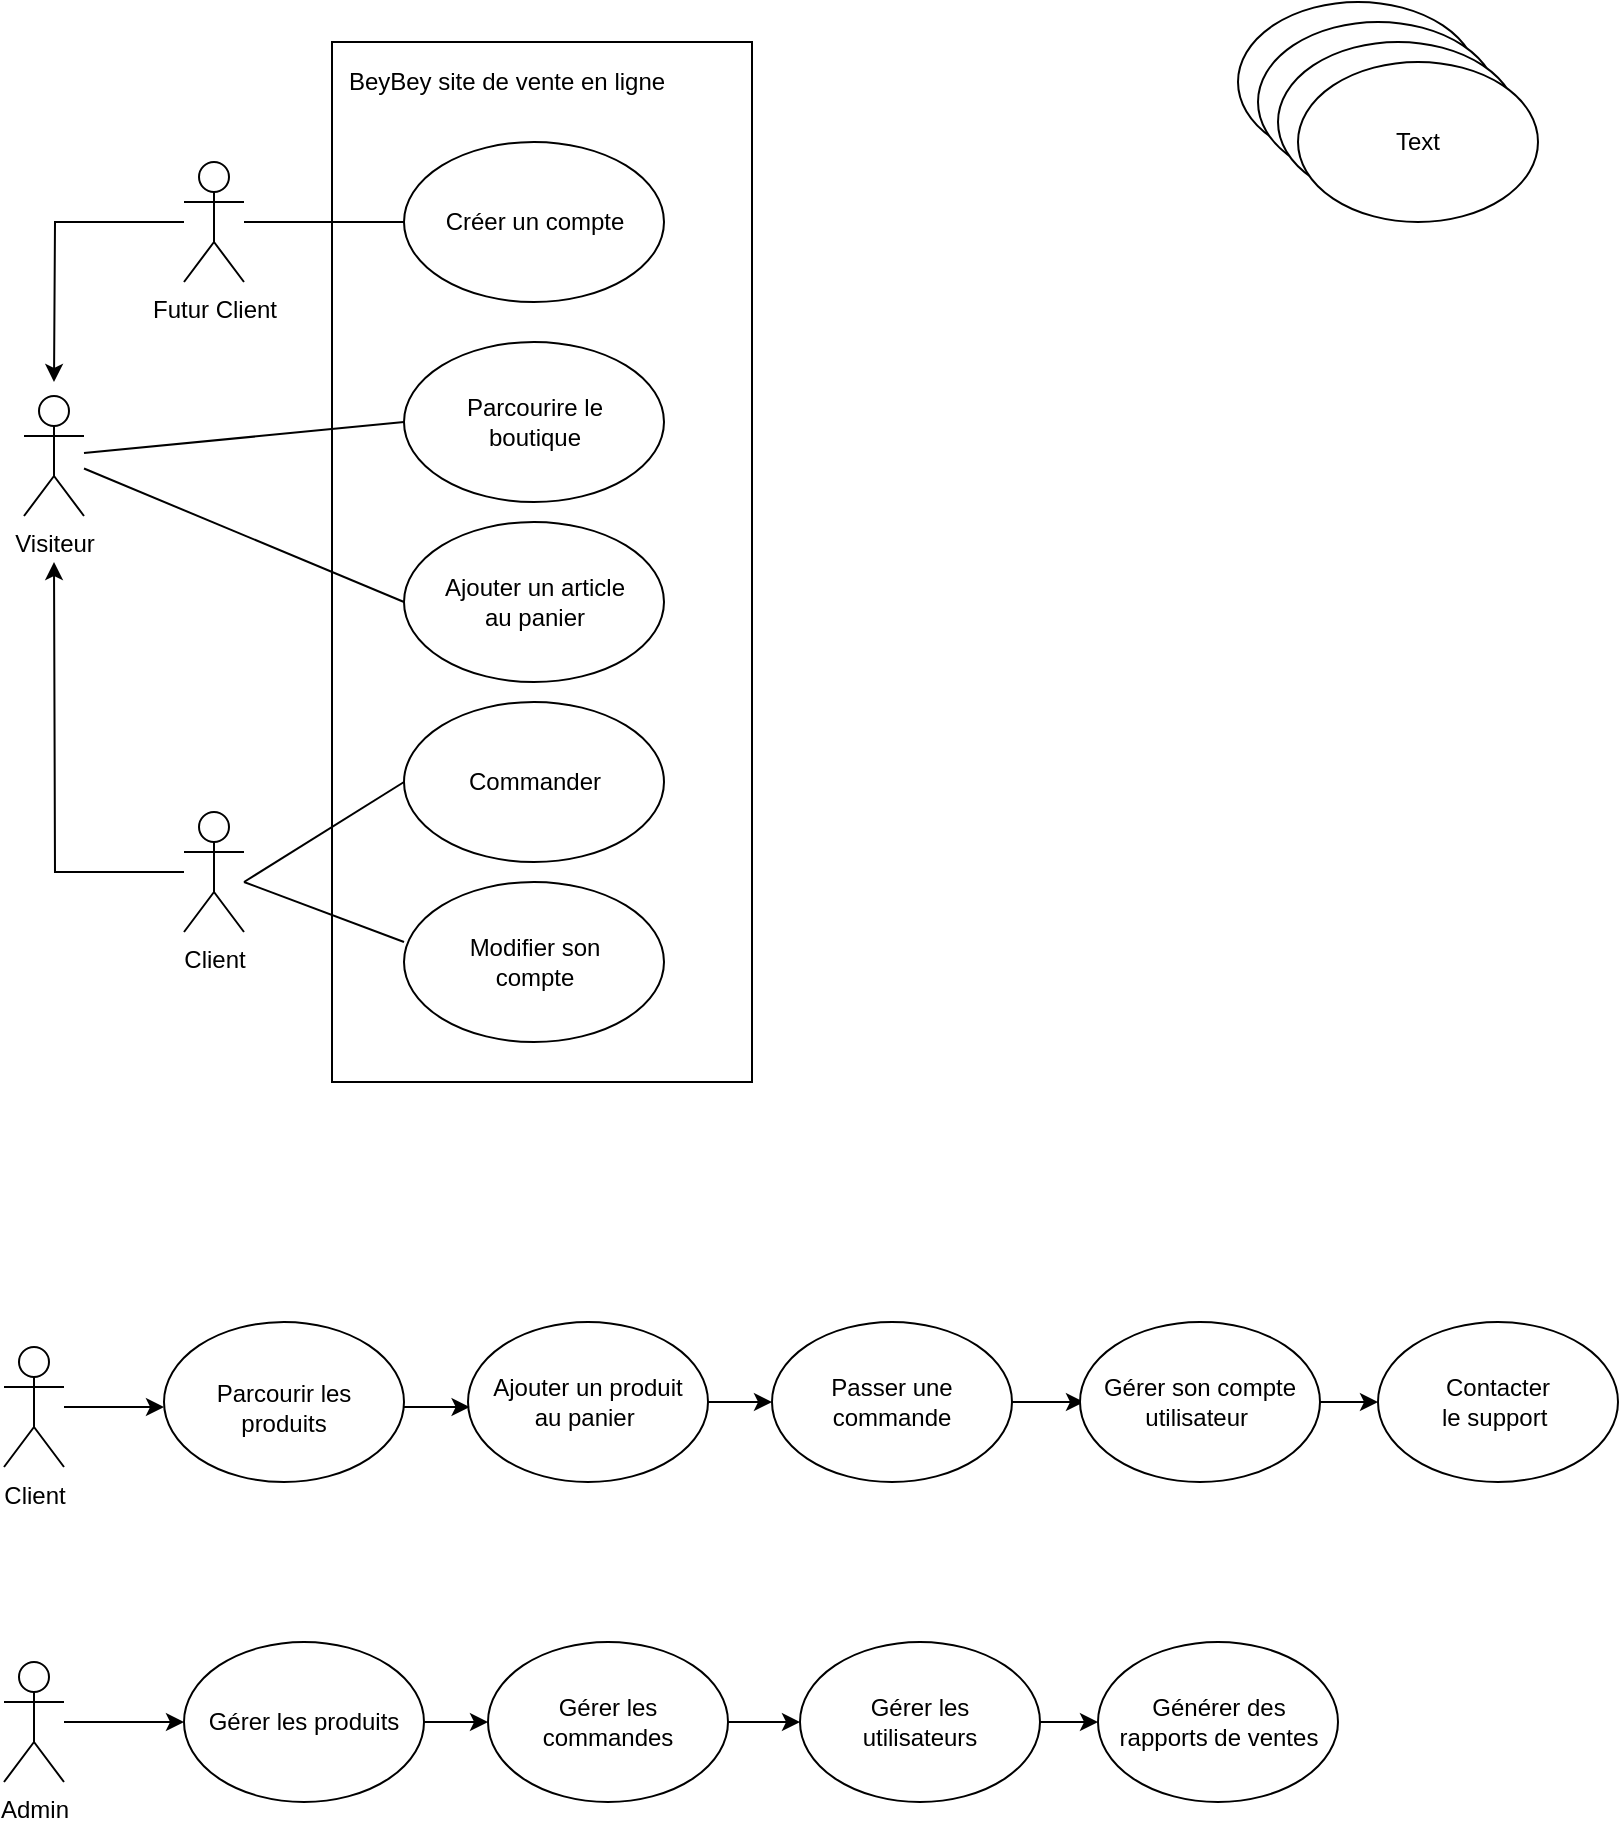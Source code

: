 <mxfile version="26.0.11">
  <diagram name="Page-1" id="xBXDCcP3glut8FA6asXu">
    <mxGraphModel dx="2049" dy="1054" grid="1" gridSize="10" guides="1" tooltips="1" connect="1" arrows="1" fold="1" page="1" pageScale="1" pageWidth="827" pageHeight="1169" math="0" shadow="0">
      <root>
        <mxCell id="0" />
        <mxCell id="1" parent="0" />
        <mxCell id="5I71og-eEB45eZ9uHMb0-36" value="" style="edgeStyle=orthogonalEdgeStyle;rounded=0;orthogonalLoop=1;jettySize=auto;html=1;" edge="1" parent="1" source="5I71og-eEB45eZ9uHMb0-1">
          <mxGeometry relative="1" as="geometry">
            <mxPoint x="65" y="220" as="targetPoint" />
          </mxGeometry>
        </mxCell>
        <mxCell id="5I71og-eEB45eZ9uHMb0-1" value="Futur&amp;nbsp;&lt;span style=&quot;background-color: transparent; color: light-dark(rgb(0, 0, 0), rgb(255, 255, 255));&quot;&gt;Client&lt;/span&gt;" style="shape=umlActor;verticalLabelPosition=bottom;verticalAlign=top;html=1;outlineConnect=0;" vertex="1" parent="1">
          <mxGeometry x="130" y="110" width="30" height="60" as="geometry" />
        </mxCell>
        <mxCell id="5I71og-eEB45eZ9uHMb0-128" value="" style="edgeStyle=orthogonalEdgeStyle;rounded=0;orthogonalLoop=1;jettySize=auto;html=1;entryX=0;entryY=0.5;entryDx=0;entryDy=0;" edge="1" parent="1" source="5I71og-eEB45eZ9uHMb0-2" target="5I71og-eEB45eZ9uHMb0-102">
          <mxGeometry relative="1" as="geometry">
            <mxPoint x="127" y="889" as="targetPoint" />
          </mxGeometry>
        </mxCell>
        <mxCell id="5I71og-eEB45eZ9uHMb0-2" value="Admin" style="shape=umlActor;verticalLabelPosition=bottom;verticalAlign=top;html=1;outlineConnect=0;" vertex="1" parent="1">
          <mxGeometry x="40" y="860" width="30" height="60" as="geometry" />
        </mxCell>
        <mxCell id="5I71og-eEB45eZ9uHMb0-6" value="" style="ellipse;whiteSpace=wrap;html=1;" vertex="1" parent="1">
          <mxGeometry x="657" y="30" width="120" height="80" as="geometry" />
        </mxCell>
        <mxCell id="5I71og-eEB45eZ9uHMb0-11" value="Text" style="text;html=1;align=center;verticalAlign=middle;whiteSpace=wrap;rounded=0;" vertex="1" parent="1">
          <mxGeometry x="687" y="55" width="60" height="30" as="geometry" />
        </mxCell>
        <mxCell id="5I71og-eEB45eZ9uHMb0-13" value="" style="ellipse;whiteSpace=wrap;html=1;" vertex="1" parent="1">
          <mxGeometry x="667" y="40" width="120" height="80" as="geometry" />
        </mxCell>
        <mxCell id="5I71og-eEB45eZ9uHMb0-14" value="Text" style="text;html=1;align=center;verticalAlign=middle;whiteSpace=wrap;rounded=0;" vertex="1" parent="1">
          <mxGeometry x="697" y="65" width="60" height="30" as="geometry" />
        </mxCell>
        <mxCell id="5I71og-eEB45eZ9uHMb0-15" value="" style="ellipse;whiteSpace=wrap;html=1;" vertex="1" parent="1">
          <mxGeometry x="677" y="50" width="120" height="80" as="geometry" />
        </mxCell>
        <mxCell id="5I71og-eEB45eZ9uHMb0-16" value="Text" style="text;html=1;align=center;verticalAlign=middle;whiteSpace=wrap;rounded=0;" vertex="1" parent="1">
          <mxGeometry x="707" y="75" width="60" height="30" as="geometry" />
        </mxCell>
        <mxCell id="5I71og-eEB45eZ9uHMb0-17" value="" style="ellipse;whiteSpace=wrap;html=1;" vertex="1" parent="1">
          <mxGeometry x="687" y="60" width="120" height="80" as="geometry" />
        </mxCell>
        <mxCell id="5I71og-eEB45eZ9uHMb0-18" value="Text" style="text;html=1;align=center;verticalAlign=middle;whiteSpace=wrap;rounded=0;" vertex="1" parent="1">
          <mxGeometry x="717" y="85" width="60" height="30" as="geometry" />
        </mxCell>
        <mxCell id="5I71og-eEB45eZ9uHMb0-19" value="" style="ellipse;whiteSpace=wrap;html=1;" vertex="1" parent="1">
          <mxGeometry x="120" y="690" width="120" height="80" as="geometry" />
        </mxCell>
        <mxCell id="5I71og-eEB45eZ9uHMb0-20" value="Parcourir les&lt;div&gt;produits&lt;/div&gt;" style="text;html=1;align=center;verticalAlign=middle;whiteSpace=wrap;rounded=0;" vertex="1" parent="1">
          <mxGeometry x="120" y="715" width="120" height="35" as="geometry" />
        </mxCell>
        <mxCell id="5I71og-eEB45eZ9uHMb0-22" value="BeyBey site de vente en ligne" style="text;html=1;align=center;verticalAlign=middle;whiteSpace=wrap;rounded=0;" vertex="1" parent="1">
          <mxGeometry x="200" y="55" width="183" height="30" as="geometry" />
        </mxCell>
        <mxCell id="5I71og-eEB45eZ9uHMb0-25" value="&lt;div&gt;&lt;br&gt;&lt;/div&gt;" style="ellipse;whiteSpace=wrap;html=1;verticalAlign=top;" vertex="1" parent="1">
          <mxGeometry x="240" y="100" width="130" height="80" as="geometry" />
        </mxCell>
        <mxCell id="5I71og-eEB45eZ9uHMb0-49" value="" style="edgeStyle=orthogonalEdgeStyle;rounded=0;orthogonalLoop=1;jettySize=auto;html=1;" edge="1" parent="1" source="5I71og-eEB45eZ9uHMb0-31">
          <mxGeometry relative="1" as="geometry">
            <mxPoint x="65" y="310" as="targetPoint" />
          </mxGeometry>
        </mxCell>
        <mxCell id="5I71og-eEB45eZ9uHMb0-31" value="Client" style="shape=umlActor;verticalLabelPosition=bottom;verticalAlign=top;html=1;outlineConnect=0;" vertex="1" parent="1">
          <mxGeometry x="130" y="435" width="30" height="60" as="geometry" />
        </mxCell>
        <mxCell id="5I71og-eEB45eZ9uHMb0-32" value="Visiteur" style="shape=umlActor;verticalLabelPosition=bottom;verticalAlign=top;html=1;outlineConnect=0;" vertex="1" parent="1">
          <mxGeometry x="50" y="227" width="30" height="60" as="geometry" />
        </mxCell>
        <mxCell id="5I71og-eEB45eZ9uHMb0-35" value="Créer un compte" style="text;html=1;align=center;verticalAlign=middle;whiteSpace=wrap;rounded=0;" vertex="1" parent="1">
          <mxGeometry x="252.5" y="125" width="105" height="30" as="geometry" />
        </mxCell>
        <mxCell id="5I71og-eEB45eZ9uHMb0-40" value="&lt;div&gt;&lt;br&gt;&lt;/div&gt;" style="ellipse;whiteSpace=wrap;html=1;verticalAlign=top;" vertex="1" parent="1">
          <mxGeometry x="240" y="200" width="130" height="80" as="geometry" />
        </mxCell>
        <mxCell id="5I71og-eEB45eZ9uHMb0-41" value="Parcourire le boutique" style="text;html=1;align=center;verticalAlign=middle;whiteSpace=wrap;rounded=0;" vertex="1" parent="1">
          <mxGeometry x="252.5" y="225" width="105" height="30" as="geometry" />
        </mxCell>
        <mxCell id="5I71og-eEB45eZ9uHMb0-42" value="&lt;div&gt;&lt;br&gt;&lt;/div&gt;" style="ellipse;whiteSpace=wrap;html=1;verticalAlign=top;" vertex="1" parent="1">
          <mxGeometry x="240" y="290" width="130" height="80" as="geometry" />
        </mxCell>
        <mxCell id="5I71og-eEB45eZ9uHMb0-43" value="Ajouter un article au panier" style="text;html=1;align=center;verticalAlign=middle;whiteSpace=wrap;rounded=0;" vertex="1" parent="1">
          <mxGeometry x="252.5" y="315" width="105" height="30" as="geometry" />
        </mxCell>
        <mxCell id="5I71og-eEB45eZ9uHMb0-44" value="&lt;div&gt;&lt;br&gt;&lt;/div&gt;" style="ellipse;whiteSpace=wrap;html=1;verticalAlign=top;" vertex="1" parent="1">
          <mxGeometry x="240" y="380" width="130" height="80" as="geometry" />
        </mxCell>
        <mxCell id="5I71og-eEB45eZ9uHMb0-45" value="Commander" style="text;html=1;align=center;verticalAlign=middle;whiteSpace=wrap;rounded=0;" vertex="1" parent="1">
          <mxGeometry x="252.5" y="405" width="105" height="30" as="geometry" />
        </mxCell>
        <mxCell id="5I71og-eEB45eZ9uHMb0-46" value="&lt;div&gt;&lt;br&gt;&lt;/div&gt;" style="ellipse;whiteSpace=wrap;html=1;verticalAlign=top;" vertex="1" parent="1">
          <mxGeometry x="240" y="470" width="130" height="80" as="geometry" />
        </mxCell>
        <mxCell id="5I71og-eEB45eZ9uHMb0-47" value="Modifier son compte" style="text;html=1;align=center;verticalAlign=middle;whiteSpace=wrap;rounded=0;" vertex="1" parent="1">
          <mxGeometry x="252.5" y="495" width="105" height="30" as="geometry" />
        </mxCell>
        <mxCell id="5I71og-eEB45eZ9uHMb0-50" value="" style="line;strokeWidth=1;fillColor=none;align=left;verticalAlign=middle;spacingTop=-1;spacingLeft=3;spacingRight=3;rotatable=0;labelPosition=right;points=[];portConstraint=eastwest;strokeColor=inherit;" vertex="1" parent="1">
          <mxGeometry x="160" y="136" width="80" height="8" as="geometry" />
        </mxCell>
        <mxCell id="5I71og-eEB45eZ9uHMb0-52" value="" style="endArrow=none;html=1;rounded=0;entryX=0;entryY=0.5;entryDx=0;entryDy=0;" edge="1" parent="1" source="5I71og-eEB45eZ9uHMb0-32" target="5I71og-eEB45eZ9uHMb0-40">
          <mxGeometry width="50" height="50" relative="1" as="geometry">
            <mxPoint x="130" y="305" as="sourcePoint" />
            <mxPoint x="180" y="255" as="targetPoint" />
          </mxGeometry>
        </mxCell>
        <mxCell id="5I71og-eEB45eZ9uHMb0-53" value="" style="endArrow=none;html=1;rounded=0;entryX=0;entryY=0.5;entryDx=0;entryDy=0;" edge="1" parent="1" source="5I71og-eEB45eZ9uHMb0-32" target="5I71og-eEB45eZ9uHMb0-42">
          <mxGeometry width="50" height="50" relative="1" as="geometry">
            <mxPoint x="80" y="260" as="sourcePoint" />
            <mxPoint x="250" y="250" as="targetPoint" />
          </mxGeometry>
        </mxCell>
        <mxCell id="5I71og-eEB45eZ9uHMb0-54" value="" style="endArrow=none;html=1;rounded=0;entryX=0;entryY=0.5;entryDx=0;entryDy=0;" edge="1" parent="1" target="5I71og-eEB45eZ9uHMb0-44">
          <mxGeometry width="50" height="50" relative="1" as="geometry">
            <mxPoint x="160" y="470" as="sourcePoint" />
            <mxPoint x="310" y="534" as="targetPoint" />
          </mxGeometry>
        </mxCell>
        <mxCell id="5I71og-eEB45eZ9uHMb0-55" value="" style="endArrow=none;html=1;rounded=0;entryX=0;entryY=0.375;entryDx=0;entryDy=0;entryPerimeter=0;" edge="1" parent="1" target="5I71og-eEB45eZ9uHMb0-46">
          <mxGeometry width="50" height="50" relative="1" as="geometry">
            <mxPoint x="160" y="470" as="sourcePoint" />
            <mxPoint x="240" y="514" as="targetPoint" />
          </mxGeometry>
        </mxCell>
        <mxCell id="5I71og-eEB45eZ9uHMb0-57" value="" style="rounded=0;whiteSpace=wrap;html=1;fillColor=none;" vertex="1" parent="1">
          <mxGeometry x="204" y="50" width="210" height="520" as="geometry" />
        </mxCell>
        <mxCell id="5I71og-eEB45eZ9uHMb0-127" value="" style="edgeStyle=orthogonalEdgeStyle;rounded=0;orthogonalLoop=1;jettySize=auto;html=1;" edge="1" parent="1" source="5I71og-eEB45eZ9uHMb0-82" target="5I71og-eEB45eZ9uHMb0-20">
          <mxGeometry relative="1" as="geometry" />
        </mxCell>
        <mxCell id="5I71og-eEB45eZ9uHMb0-82" value="Client" style="shape=umlActor;verticalLabelPosition=bottom;verticalAlign=top;html=1;outlineConnect=0;" vertex="1" parent="1">
          <mxGeometry x="40" y="702.5" width="30" height="60" as="geometry" />
        </mxCell>
        <mxCell id="5I71og-eEB45eZ9uHMb0-122" style="edgeStyle=orthogonalEdgeStyle;rounded=0;orthogonalLoop=1;jettySize=auto;html=1;exitX=1;exitY=0.5;exitDx=0;exitDy=0;entryX=0;entryY=0.5;entryDx=0;entryDy=0;" edge="1" parent="1" source="5I71og-eEB45eZ9uHMb0-84" target="5I71og-eEB45eZ9uHMb0-86">
          <mxGeometry relative="1" as="geometry" />
        </mxCell>
        <mxCell id="5I71og-eEB45eZ9uHMb0-84" value="" style="ellipse;whiteSpace=wrap;html=1;" vertex="1" parent="1">
          <mxGeometry x="272" y="690" width="120" height="80" as="geometry" />
        </mxCell>
        <mxCell id="5I71og-eEB45eZ9uHMb0-85" value="Ajouter un produit au panier&amp;nbsp;" style="text;html=1;align=center;verticalAlign=middle;whiteSpace=wrap;rounded=0;" vertex="1" parent="1">
          <mxGeometry x="278" y="715" width="108" height="30" as="geometry" />
        </mxCell>
        <mxCell id="5I71og-eEB45eZ9uHMb0-124" style="edgeStyle=orthogonalEdgeStyle;rounded=0;orthogonalLoop=1;jettySize=auto;html=1;exitX=1;exitY=0.5;exitDx=0;exitDy=0;entryX=0;entryY=0.5;entryDx=0;entryDy=0;" edge="1" parent="1" source="5I71og-eEB45eZ9uHMb0-86" target="5I71og-eEB45eZ9uHMb0-91">
          <mxGeometry relative="1" as="geometry" />
        </mxCell>
        <mxCell id="5I71og-eEB45eZ9uHMb0-86" value="" style="ellipse;whiteSpace=wrap;html=1;" vertex="1" parent="1">
          <mxGeometry x="424" y="690" width="120" height="80" as="geometry" />
        </mxCell>
        <mxCell id="5I71og-eEB45eZ9uHMb0-87" value="Passer une commande" style="text;html=1;align=center;verticalAlign=middle;whiteSpace=wrap;rounded=0;" vertex="1" parent="1">
          <mxGeometry x="446" y="715" width="76" height="30" as="geometry" />
        </mxCell>
        <mxCell id="5I71og-eEB45eZ9uHMb0-126" style="edgeStyle=orthogonalEdgeStyle;rounded=0;orthogonalLoop=1;jettySize=auto;html=1;exitX=1;exitY=0.5;exitDx=0;exitDy=0;entryX=0;entryY=0.5;entryDx=0;entryDy=0;" edge="1" parent="1" source="5I71og-eEB45eZ9uHMb0-90" target="5I71og-eEB45eZ9uHMb0-92">
          <mxGeometry relative="1" as="geometry" />
        </mxCell>
        <mxCell id="5I71og-eEB45eZ9uHMb0-90" value="" style="ellipse;whiteSpace=wrap;html=1;" vertex="1" parent="1">
          <mxGeometry x="578" y="690" width="120" height="80" as="geometry" />
        </mxCell>
        <mxCell id="5I71og-eEB45eZ9uHMb0-91" value="Gérer son compte utilisateur&amp;nbsp;" style="text;html=1;align=center;verticalAlign=middle;whiteSpace=wrap;rounded=0;" vertex="1" parent="1">
          <mxGeometry x="580" y="715" width="116" height="30" as="geometry" />
        </mxCell>
        <mxCell id="5I71og-eEB45eZ9uHMb0-92" value="" style="ellipse;whiteSpace=wrap;html=1;" vertex="1" parent="1">
          <mxGeometry x="727" y="690" width="120" height="80" as="geometry" />
        </mxCell>
        <mxCell id="5I71og-eEB45eZ9uHMb0-93" value="Contacter le support&amp;nbsp;" style="text;html=1;align=center;verticalAlign=middle;whiteSpace=wrap;rounded=0;" vertex="1" parent="1">
          <mxGeometry x="757" y="715" width="60" height="30" as="geometry" />
        </mxCell>
        <mxCell id="5I71og-eEB45eZ9uHMb0-129" style="edgeStyle=orthogonalEdgeStyle;rounded=0;orthogonalLoop=1;jettySize=auto;html=1;exitX=1;exitY=0.5;exitDx=0;exitDy=0;entryX=0;entryY=0.5;entryDx=0;entryDy=0;" edge="1" parent="1" source="5I71og-eEB45eZ9uHMb0-102" target="5I71og-eEB45eZ9uHMb0-104">
          <mxGeometry relative="1" as="geometry" />
        </mxCell>
        <mxCell id="5I71og-eEB45eZ9uHMb0-102" value="" style="ellipse;whiteSpace=wrap;html=1;" vertex="1" parent="1">
          <mxGeometry x="130" y="850" width="120" height="80" as="geometry" />
        </mxCell>
        <mxCell id="5I71og-eEB45eZ9uHMb0-103" value="Gérer les produits" style="text;html=1;align=center;verticalAlign=middle;whiteSpace=wrap;rounded=0;" vertex="1" parent="1">
          <mxGeometry x="135" y="875" width="110" height="30" as="geometry" />
        </mxCell>
        <mxCell id="5I71og-eEB45eZ9uHMb0-130" style="edgeStyle=orthogonalEdgeStyle;rounded=0;orthogonalLoop=1;jettySize=auto;html=1;exitX=1;exitY=0.5;exitDx=0;exitDy=0;entryX=0;entryY=0.5;entryDx=0;entryDy=0;" edge="1" parent="1" source="5I71og-eEB45eZ9uHMb0-104" target="5I71og-eEB45eZ9uHMb0-106">
          <mxGeometry relative="1" as="geometry" />
        </mxCell>
        <mxCell id="5I71og-eEB45eZ9uHMb0-104" value="" style="ellipse;whiteSpace=wrap;html=1;" vertex="1" parent="1">
          <mxGeometry x="282" y="850" width="120" height="80" as="geometry" />
        </mxCell>
        <mxCell id="5I71og-eEB45eZ9uHMb0-105" value="Gérer les commandes" style="text;html=1;align=center;verticalAlign=middle;whiteSpace=wrap;rounded=0;" vertex="1" parent="1">
          <mxGeometry x="312" y="875" width="60" height="30" as="geometry" />
        </mxCell>
        <mxCell id="5I71og-eEB45eZ9uHMb0-131" style="edgeStyle=orthogonalEdgeStyle;rounded=0;orthogonalLoop=1;jettySize=auto;html=1;exitX=1;exitY=0.5;exitDx=0;exitDy=0;entryX=0;entryY=0.5;entryDx=0;entryDy=0;" edge="1" parent="1" source="5I71og-eEB45eZ9uHMb0-106" target="5I71og-eEB45eZ9uHMb0-108">
          <mxGeometry relative="1" as="geometry" />
        </mxCell>
        <mxCell id="5I71og-eEB45eZ9uHMb0-106" value="" style="ellipse;whiteSpace=wrap;html=1;" vertex="1" parent="1">
          <mxGeometry x="438" y="850" width="120" height="80" as="geometry" />
        </mxCell>
        <mxCell id="5I71og-eEB45eZ9uHMb0-107" value="Gérer les utilisateurs" style="text;html=1;align=center;verticalAlign=middle;whiteSpace=wrap;rounded=0;" vertex="1" parent="1">
          <mxGeometry x="445" y="875" width="106" height="30" as="geometry" />
        </mxCell>
        <mxCell id="5I71og-eEB45eZ9uHMb0-108" value="" style="ellipse;whiteSpace=wrap;html=1;" vertex="1" parent="1">
          <mxGeometry x="587" y="850" width="120" height="80" as="geometry" />
        </mxCell>
        <mxCell id="5I71og-eEB45eZ9uHMb0-109" value="Générer des rapports de ventes" style="text;html=1;align=center;verticalAlign=middle;whiteSpace=wrap;rounded=0;" vertex="1" parent="1">
          <mxGeometry x="592.5" y="875" width="109" height="30" as="geometry" />
        </mxCell>
        <mxCell id="5I71og-eEB45eZ9uHMb0-121" style="edgeStyle=orthogonalEdgeStyle;rounded=0;orthogonalLoop=1;jettySize=auto;html=1;exitX=1;exitY=0.5;exitDx=0;exitDy=0;entryX=0.007;entryY=0.543;entryDx=0;entryDy=0;entryPerimeter=0;" edge="1" parent="1" source="5I71og-eEB45eZ9uHMb0-20" target="5I71og-eEB45eZ9uHMb0-84">
          <mxGeometry relative="1" as="geometry" />
        </mxCell>
      </root>
    </mxGraphModel>
  </diagram>
</mxfile>
